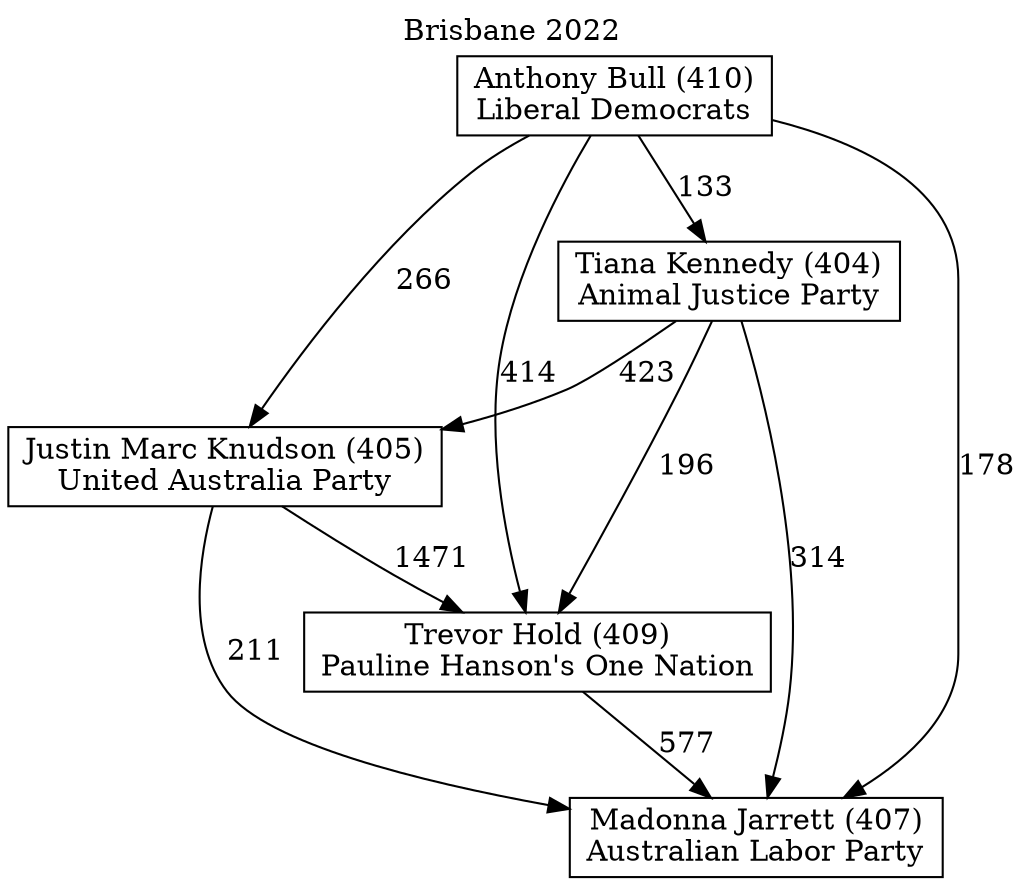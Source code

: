 // House preference flow
digraph "Madonna Jarrett (407)_Brisbane_2022" {
	graph [label="Brisbane 2022" labelloc=t mclimit=10]
	node [shape=box]
	"Justin Marc Knudson (405)" [label="Justin Marc Knudson (405)
United Australia Party"]
	"Anthony Bull (410)" [label="Anthony Bull (410)
Liberal Democrats"]
	"Tiana Kennedy (404)" [label="Tiana Kennedy (404)
Animal Justice Party"]
	"Madonna Jarrett (407)" [label="Madonna Jarrett (407)
Australian Labor Party"]
	"Trevor Hold (409)" [label="Trevor Hold (409)
Pauline Hanson's One Nation"]
	"Tiana Kennedy (404)" -> "Trevor Hold (409)" [label=196]
	"Anthony Bull (410)" -> "Trevor Hold (409)" [label=414]
	"Justin Marc Knudson (405)" -> "Madonna Jarrett (407)" [label=211]
	"Tiana Kennedy (404)" -> "Madonna Jarrett (407)" [label=314]
	"Tiana Kennedy (404)" -> "Justin Marc Knudson (405)" [label=423]
	"Trevor Hold (409)" -> "Madonna Jarrett (407)" [label=577]
	"Anthony Bull (410)" -> "Tiana Kennedy (404)" [label=133]
	"Anthony Bull (410)" -> "Justin Marc Knudson (405)" [label=266]
	"Justin Marc Knudson (405)" -> "Trevor Hold (409)" [label=1471]
	"Anthony Bull (410)" -> "Madonna Jarrett (407)" [label=178]
}
